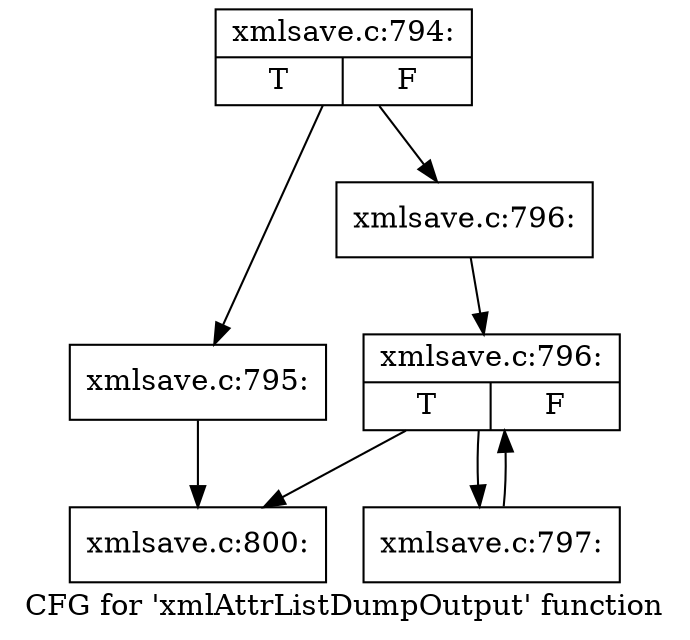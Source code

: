 digraph "CFG for 'xmlAttrListDumpOutput' function" {
	label="CFG for 'xmlAttrListDumpOutput' function";

	Node0x58441b0 [shape=record,label="{xmlsave.c:794:|{<s0>T|<s1>F}}"];
	Node0x58441b0 -> Node0x58432f0;
	Node0x58441b0 -> Node0x5843340;
	Node0x58432f0 [shape=record,label="{xmlsave.c:795:}"];
	Node0x58432f0 -> Node0x5845090;
	Node0x5843340 [shape=record,label="{xmlsave.c:796:}"];
	Node0x5843340 -> Node0x5844eb0;
	Node0x5844eb0 [shape=record,label="{xmlsave.c:796:|{<s0>T|<s1>F}}"];
	Node0x5844eb0 -> Node0x5845260;
	Node0x5844eb0 -> Node0x5845090;
	Node0x5845260 [shape=record,label="{xmlsave.c:797:}"];
	Node0x5845260 -> Node0x5844eb0;
	Node0x5845090 [shape=record,label="{xmlsave.c:800:}"];
}
